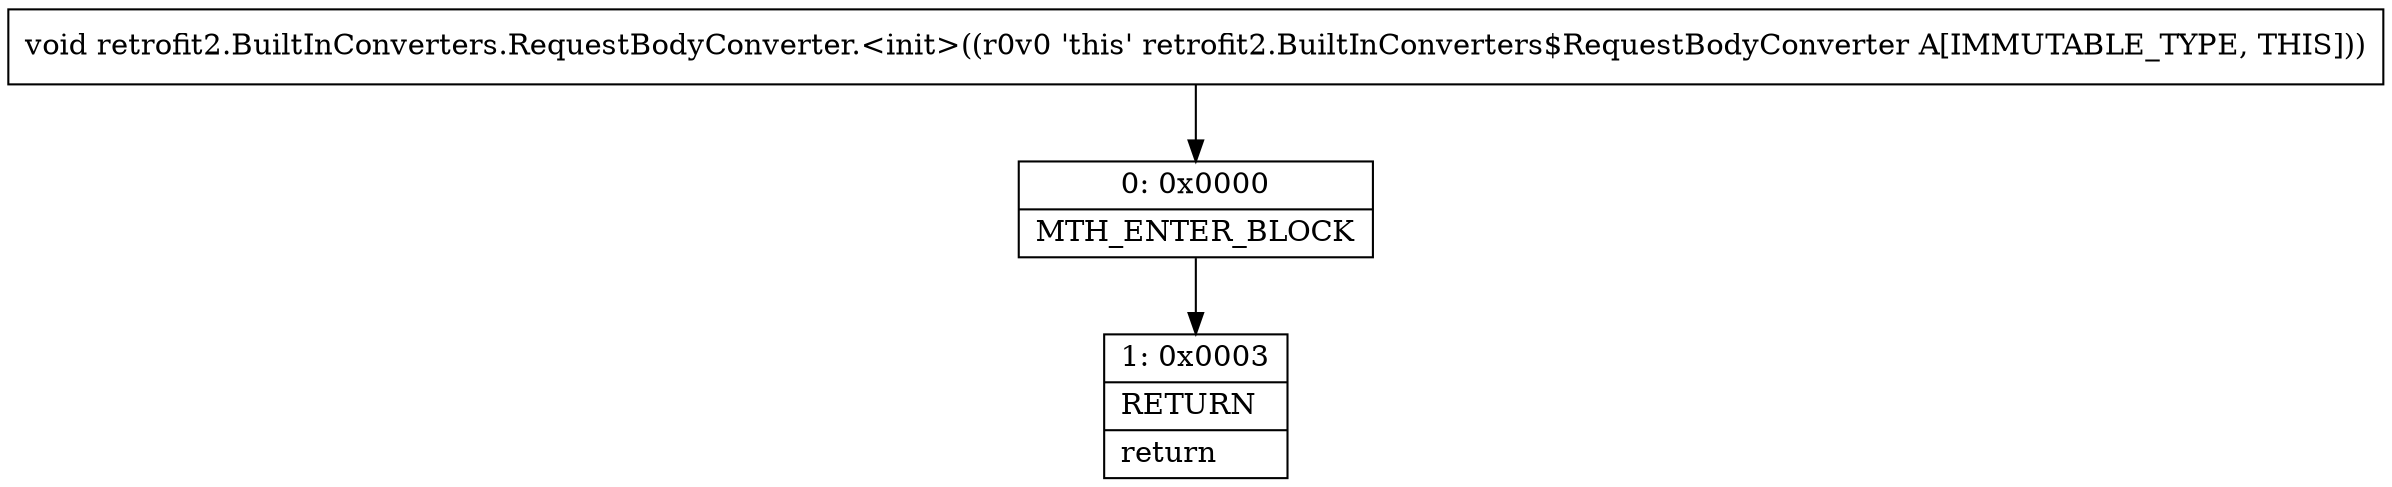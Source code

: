digraph "CFG forretrofit2.BuiltInConverters.RequestBodyConverter.\<init\>()V" {
Node_0 [shape=record,label="{0\:\ 0x0000|MTH_ENTER_BLOCK\l}"];
Node_1 [shape=record,label="{1\:\ 0x0003|RETURN\l|return\l}"];
MethodNode[shape=record,label="{void retrofit2.BuiltInConverters.RequestBodyConverter.\<init\>((r0v0 'this' retrofit2.BuiltInConverters$RequestBodyConverter A[IMMUTABLE_TYPE, THIS])) }"];
MethodNode -> Node_0;
Node_0 -> Node_1;
}

